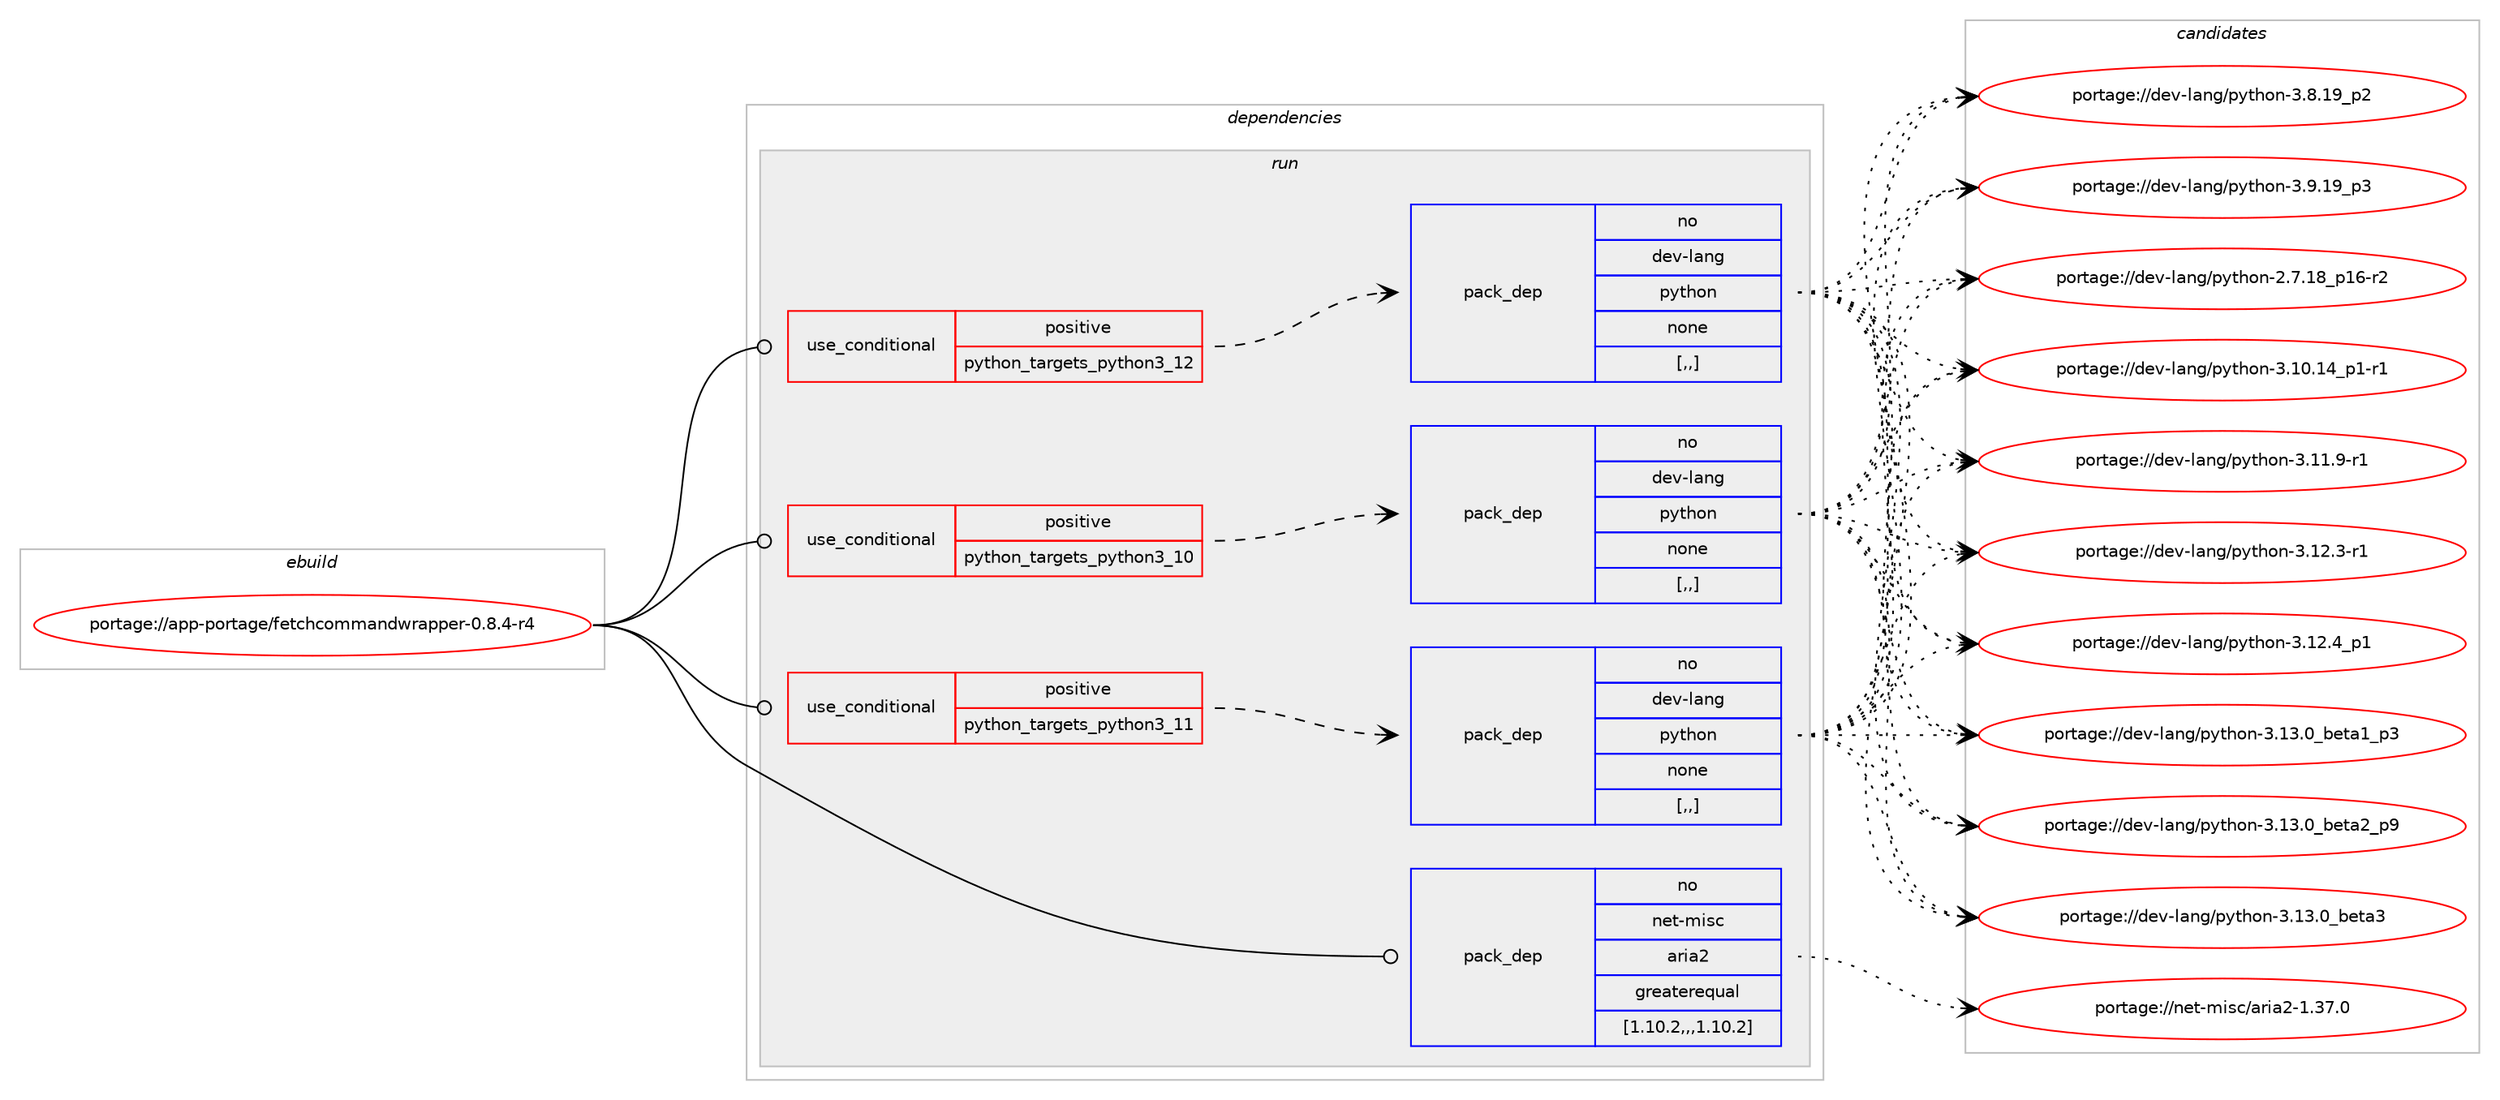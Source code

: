 digraph prolog {

# *************
# Graph options
# *************

newrank=true;
concentrate=true;
compound=true;
graph [rankdir=LR,fontname=Helvetica,fontsize=10,ranksep=1.5];#, ranksep=2.5, nodesep=0.2];
edge  [arrowhead=vee];
node  [fontname=Helvetica,fontsize=10];

# **********
# The ebuild
# **********

subgraph cluster_leftcol {
color=gray;
rank=same;
label=<<i>ebuild</i>>;
id [label="portage://app-portage/fetchcommandwrapper-0.8.4-r4", color=red, width=4, href="../app-portage/fetchcommandwrapper-0.8.4-r4.svg"];
}

# ****************
# The dependencies
# ****************

subgraph cluster_midcol {
color=gray;
label=<<i>dependencies</i>>;
subgraph cluster_compile {
fillcolor="#eeeeee";
style=filled;
label=<<i>compile</i>>;
}
subgraph cluster_compileandrun {
fillcolor="#eeeeee";
style=filled;
label=<<i>compile and run</i>>;
}
subgraph cluster_run {
fillcolor="#eeeeee";
style=filled;
label=<<i>run</i>>;
subgraph cond13639 {
dependency49011 [label=<<TABLE BORDER="0" CELLBORDER="1" CELLSPACING="0" CELLPADDING="4"><TR><TD ROWSPAN="3" CELLPADDING="10">use_conditional</TD></TR><TR><TD>positive</TD></TR><TR><TD>python_targets_python3_10</TD></TR></TABLE>>, shape=none, color=red];
subgraph pack34933 {
dependency49012 [label=<<TABLE BORDER="0" CELLBORDER="1" CELLSPACING="0" CELLPADDING="4" WIDTH="220"><TR><TD ROWSPAN="6" CELLPADDING="30">pack_dep</TD></TR><TR><TD WIDTH="110">no</TD></TR><TR><TD>dev-lang</TD></TR><TR><TD>python</TD></TR><TR><TD>none</TD></TR><TR><TD>[,,]</TD></TR></TABLE>>, shape=none, color=blue];
}
dependency49011:e -> dependency49012:w [weight=20,style="dashed",arrowhead="vee"];
}
id:e -> dependency49011:w [weight=20,style="solid",arrowhead="odot"];
subgraph cond13640 {
dependency49013 [label=<<TABLE BORDER="0" CELLBORDER="1" CELLSPACING="0" CELLPADDING="4"><TR><TD ROWSPAN="3" CELLPADDING="10">use_conditional</TD></TR><TR><TD>positive</TD></TR><TR><TD>python_targets_python3_11</TD></TR></TABLE>>, shape=none, color=red];
subgraph pack34934 {
dependency49014 [label=<<TABLE BORDER="0" CELLBORDER="1" CELLSPACING="0" CELLPADDING="4" WIDTH="220"><TR><TD ROWSPAN="6" CELLPADDING="30">pack_dep</TD></TR><TR><TD WIDTH="110">no</TD></TR><TR><TD>dev-lang</TD></TR><TR><TD>python</TD></TR><TR><TD>none</TD></TR><TR><TD>[,,]</TD></TR></TABLE>>, shape=none, color=blue];
}
dependency49013:e -> dependency49014:w [weight=20,style="dashed",arrowhead="vee"];
}
id:e -> dependency49013:w [weight=20,style="solid",arrowhead="odot"];
subgraph cond13641 {
dependency49015 [label=<<TABLE BORDER="0" CELLBORDER="1" CELLSPACING="0" CELLPADDING="4"><TR><TD ROWSPAN="3" CELLPADDING="10">use_conditional</TD></TR><TR><TD>positive</TD></TR><TR><TD>python_targets_python3_12</TD></TR></TABLE>>, shape=none, color=red];
subgraph pack34935 {
dependency49016 [label=<<TABLE BORDER="0" CELLBORDER="1" CELLSPACING="0" CELLPADDING="4" WIDTH="220"><TR><TD ROWSPAN="6" CELLPADDING="30">pack_dep</TD></TR><TR><TD WIDTH="110">no</TD></TR><TR><TD>dev-lang</TD></TR><TR><TD>python</TD></TR><TR><TD>none</TD></TR><TR><TD>[,,]</TD></TR></TABLE>>, shape=none, color=blue];
}
dependency49015:e -> dependency49016:w [weight=20,style="dashed",arrowhead="vee"];
}
id:e -> dependency49015:w [weight=20,style="solid",arrowhead="odot"];
subgraph pack34936 {
dependency49017 [label=<<TABLE BORDER="0" CELLBORDER="1" CELLSPACING="0" CELLPADDING="4" WIDTH="220"><TR><TD ROWSPAN="6" CELLPADDING="30">pack_dep</TD></TR><TR><TD WIDTH="110">no</TD></TR><TR><TD>net-misc</TD></TR><TR><TD>aria2</TD></TR><TR><TD>greaterequal</TD></TR><TR><TD>[1.10.2,,,1.10.2]</TD></TR></TABLE>>, shape=none, color=blue];
}
id:e -> dependency49017:w [weight=20,style="solid",arrowhead="odot"];
}
}

# **************
# The candidates
# **************

subgraph cluster_choices {
rank=same;
color=gray;
label=<<i>candidates</i>>;

subgraph choice34933 {
color=black;
nodesep=1;
choice100101118451089711010347112121116104111110455046554649569511249544511450 [label="portage://dev-lang/python-2.7.18_p16-r2", color=red, width=4,href="../dev-lang/python-2.7.18_p16-r2.svg"];
choice100101118451089711010347112121116104111110455146494846495295112494511449 [label="portage://dev-lang/python-3.10.14_p1-r1", color=red, width=4,href="../dev-lang/python-3.10.14_p1-r1.svg"];
choice100101118451089711010347112121116104111110455146494946574511449 [label="portage://dev-lang/python-3.11.9-r1", color=red, width=4,href="../dev-lang/python-3.11.9-r1.svg"];
choice100101118451089711010347112121116104111110455146495046514511449 [label="portage://dev-lang/python-3.12.3-r1", color=red, width=4,href="../dev-lang/python-3.12.3-r1.svg"];
choice100101118451089711010347112121116104111110455146495046529511249 [label="portage://dev-lang/python-3.12.4_p1", color=red, width=4,href="../dev-lang/python-3.12.4_p1.svg"];
choice10010111845108971101034711212111610411111045514649514648959810111697499511251 [label="portage://dev-lang/python-3.13.0_beta1_p3", color=red, width=4,href="../dev-lang/python-3.13.0_beta1_p3.svg"];
choice10010111845108971101034711212111610411111045514649514648959810111697509511257 [label="portage://dev-lang/python-3.13.0_beta2_p9", color=red, width=4,href="../dev-lang/python-3.13.0_beta2_p9.svg"];
choice1001011184510897110103471121211161041111104551464951464895981011169751 [label="portage://dev-lang/python-3.13.0_beta3", color=red, width=4,href="../dev-lang/python-3.13.0_beta3.svg"];
choice100101118451089711010347112121116104111110455146564649579511250 [label="portage://dev-lang/python-3.8.19_p2", color=red, width=4,href="../dev-lang/python-3.8.19_p2.svg"];
choice100101118451089711010347112121116104111110455146574649579511251 [label="portage://dev-lang/python-3.9.19_p3", color=red, width=4,href="../dev-lang/python-3.9.19_p3.svg"];
dependency49012:e -> choice100101118451089711010347112121116104111110455046554649569511249544511450:w [style=dotted,weight="100"];
dependency49012:e -> choice100101118451089711010347112121116104111110455146494846495295112494511449:w [style=dotted,weight="100"];
dependency49012:e -> choice100101118451089711010347112121116104111110455146494946574511449:w [style=dotted,weight="100"];
dependency49012:e -> choice100101118451089711010347112121116104111110455146495046514511449:w [style=dotted,weight="100"];
dependency49012:e -> choice100101118451089711010347112121116104111110455146495046529511249:w [style=dotted,weight="100"];
dependency49012:e -> choice10010111845108971101034711212111610411111045514649514648959810111697499511251:w [style=dotted,weight="100"];
dependency49012:e -> choice10010111845108971101034711212111610411111045514649514648959810111697509511257:w [style=dotted,weight="100"];
dependency49012:e -> choice1001011184510897110103471121211161041111104551464951464895981011169751:w [style=dotted,weight="100"];
dependency49012:e -> choice100101118451089711010347112121116104111110455146564649579511250:w [style=dotted,weight="100"];
dependency49012:e -> choice100101118451089711010347112121116104111110455146574649579511251:w [style=dotted,weight="100"];
}
subgraph choice34934 {
color=black;
nodesep=1;
choice100101118451089711010347112121116104111110455046554649569511249544511450 [label="portage://dev-lang/python-2.7.18_p16-r2", color=red, width=4,href="../dev-lang/python-2.7.18_p16-r2.svg"];
choice100101118451089711010347112121116104111110455146494846495295112494511449 [label="portage://dev-lang/python-3.10.14_p1-r1", color=red, width=4,href="../dev-lang/python-3.10.14_p1-r1.svg"];
choice100101118451089711010347112121116104111110455146494946574511449 [label="portage://dev-lang/python-3.11.9-r1", color=red, width=4,href="../dev-lang/python-3.11.9-r1.svg"];
choice100101118451089711010347112121116104111110455146495046514511449 [label="portage://dev-lang/python-3.12.3-r1", color=red, width=4,href="../dev-lang/python-3.12.3-r1.svg"];
choice100101118451089711010347112121116104111110455146495046529511249 [label="portage://dev-lang/python-3.12.4_p1", color=red, width=4,href="../dev-lang/python-3.12.4_p1.svg"];
choice10010111845108971101034711212111610411111045514649514648959810111697499511251 [label="portage://dev-lang/python-3.13.0_beta1_p3", color=red, width=4,href="../dev-lang/python-3.13.0_beta1_p3.svg"];
choice10010111845108971101034711212111610411111045514649514648959810111697509511257 [label="portage://dev-lang/python-3.13.0_beta2_p9", color=red, width=4,href="../dev-lang/python-3.13.0_beta2_p9.svg"];
choice1001011184510897110103471121211161041111104551464951464895981011169751 [label="portage://dev-lang/python-3.13.0_beta3", color=red, width=4,href="../dev-lang/python-3.13.0_beta3.svg"];
choice100101118451089711010347112121116104111110455146564649579511250 [label="portage://dev-lang/python-3.8.19_p2", color=red, width=4,href="../dev-lang/python-3.8.19_p2.svg"];
choice100101118451089711010347112121116104111110455146574649579511251 [label="portage://dev-lang/python-3.9.19_p3", color=red, width=4,href="../dev-lang/python-3.9.19_p3.svg"];
dependency49014:e -> choice100101118451089711010347112121116104111110455046554649569511249544511450:w [style=dotted,weight="100"];
dependency49014:e -> choice100101118451089711010347112121116104111110455146494846495295112494511449:w [style=dotted,weight="100"];
dependency49014:e -> choice100101118451089711010347112121116104111110455146494946574511449:w [style=dotted,weight="100"];
dependency49014:e -> choice100101118451089711010347112121116104111110455146495046514511449:w [style=dotted,weight="100"];
dependency49014:e -> choice100101118451089711010347112121116104111110455146495046529511249:w [style=dotted,weight="100"];
dependency49014:e -> choice10010111845108971101034711212111610411111045514649514648959810111697499511251:w [style=dotted,weight="100"];
dependency49014:e -> choice10010111845108971101034711212111610411111045514649514648959810111697509511257:w [style=dotted,weight="100"];
dependency49014:e -> choice1001011184510897110103471121211161041111104551464951464895981011169751:w [style=dotted,weight="100"];
dependency49014:e -> choice100101118451089711010347112121116104111110455146564649579511250:w [style=dotted,weight="100"];
dependency49014:e -> choice100101118451089711010347112121116104111110455146574649579511251:w [style=dotted,weight="100"];
}
subgraph choice34935 {
color=black;
nodesep=1;
choice100101118451089711010347112121116104111110455046554649569511249544511450 [label="portage://dev-lang/python-2.7.18_p16-r2", color=red, width=4,href="../dev-lang/python-2.7.18_p16-r2.svg"];
choice100101118451089711010347112121116104111110455146494846495295112494511449 [label="portage://dev-lang/python-3.10.14_p1-r1", color=red, width=4,href="../dev-lang/python-3.10.14_p1-r1.svg"];
choice100101118451089711010347112121116104111110455146494946574511449 [label="portage://dev-lang/python-3.11.9-r1", color=red, width=4,href="../dev-lang/python-3.11.9-r1.svg"];
choice100101118451089711010347112121116104111110455146495046514511449 [label="portage://dev-lang/python-3.12.3-r1", color=red, width=4,href="../dev-lang/python-3.12.3-r1.svg"];
choice100101118451089711010347112121116104111110455146495046529511249 [label="portage://dev-lang/python-3.12.4_p1", color=red, width=4,href="../dev-lang/python-3.12.4_p1.svg"];
choice10010111845108971101034711212111610411111045514649514648959810111697499511251 [label="portage://dev-lang/python-3.13.0_beta1_p3", color=red, width=4,href="../dev-lang/python-3.13.0_beta1_p3.svg"];
choice10010111845108971101034711212111610411111045514649514648959810111697509511257 [label="portage://dev-lang/python-3.13.0_beta2_p9", color=red, width=4,href="../dev-lang/python-3.13.0_beta2_p9.svg"];
choice1001011184510897110103471121211161041111104551464951464895981011169751 [label="portage://dev-lang/python-3.13.0_beta3", color=red, width=4,href="../dev-lang/python-3.13.0_beta3.svg"];
choice100101118451089711010347112121116104111110455146564649579511250 [label="portage://dev-lang/python-3.8.19_p2", color=red, width=4,href="../dev-lang/python-3.8.19_p2.svg"];
choice100101118451089711010347112121116104111110455146574649579511251 [label="portage://dev-lang/python-3.9.19_p3", color=red, width=4,href="../dev-lang/python-3.9.19_p3.svg"];
dependency49016:e -> choice100101118451089711010347112121116104111110455046554649569511249544511450:w [style=dotted,weight="100"];
dependency49016:e -> choice100101118451089711010347112121116104111110455146494846495295112494511449:w [style=dotted,weight="100"];
dependency49016:e -> choice100101118451089711010347112121116104111110455146494946574511449:w [style=dotted,weight="100"];
dependency49016:e -> choice100101118451089711010347112121116104111110455146495046514511449:w [style=dotted,weight="100"];
dependency49016:e -> choice100101118451089711010347112121116104111110455146495046529511249:w [style=dotted,weight="100"];
dependency49016:e -> choice10010111845108971101034711212111610411111045514649514648959810111697499511251:w [style=dotted,weight="100"];
dependency49016:e -> choice10010111845108971101034711212111610411111045514649514648959810111697509511257:w [style=dotted,weight="100"];
dependency49016:e -> choice1001011184510897110103471121211161041111104551464951464895981011169751:w [style=dotted,weight="100"];
dependency49016:e -> choice100101118451089711010347112121116104111110455146564649579511250:w [style=dotted,weight="100"];
dependency49016:e -> choice100101118451089711010347112121116104111110455146574649579511251:w [style=dotted,weight="100"];
}
subgraph choice34936 {
color=black;
nodesep=1;
choice11010111645109105115994797114105975045494651554648 [label="portage://net-misc/aria2-1.37.0", color=red, width=4,href="../net-misc/aria2-1.37.0.svg"];
dependency49017:e -> choice11010111645109105115994797114105975045494651554648:w [style=dotted,weight="100"];
}
}

}
